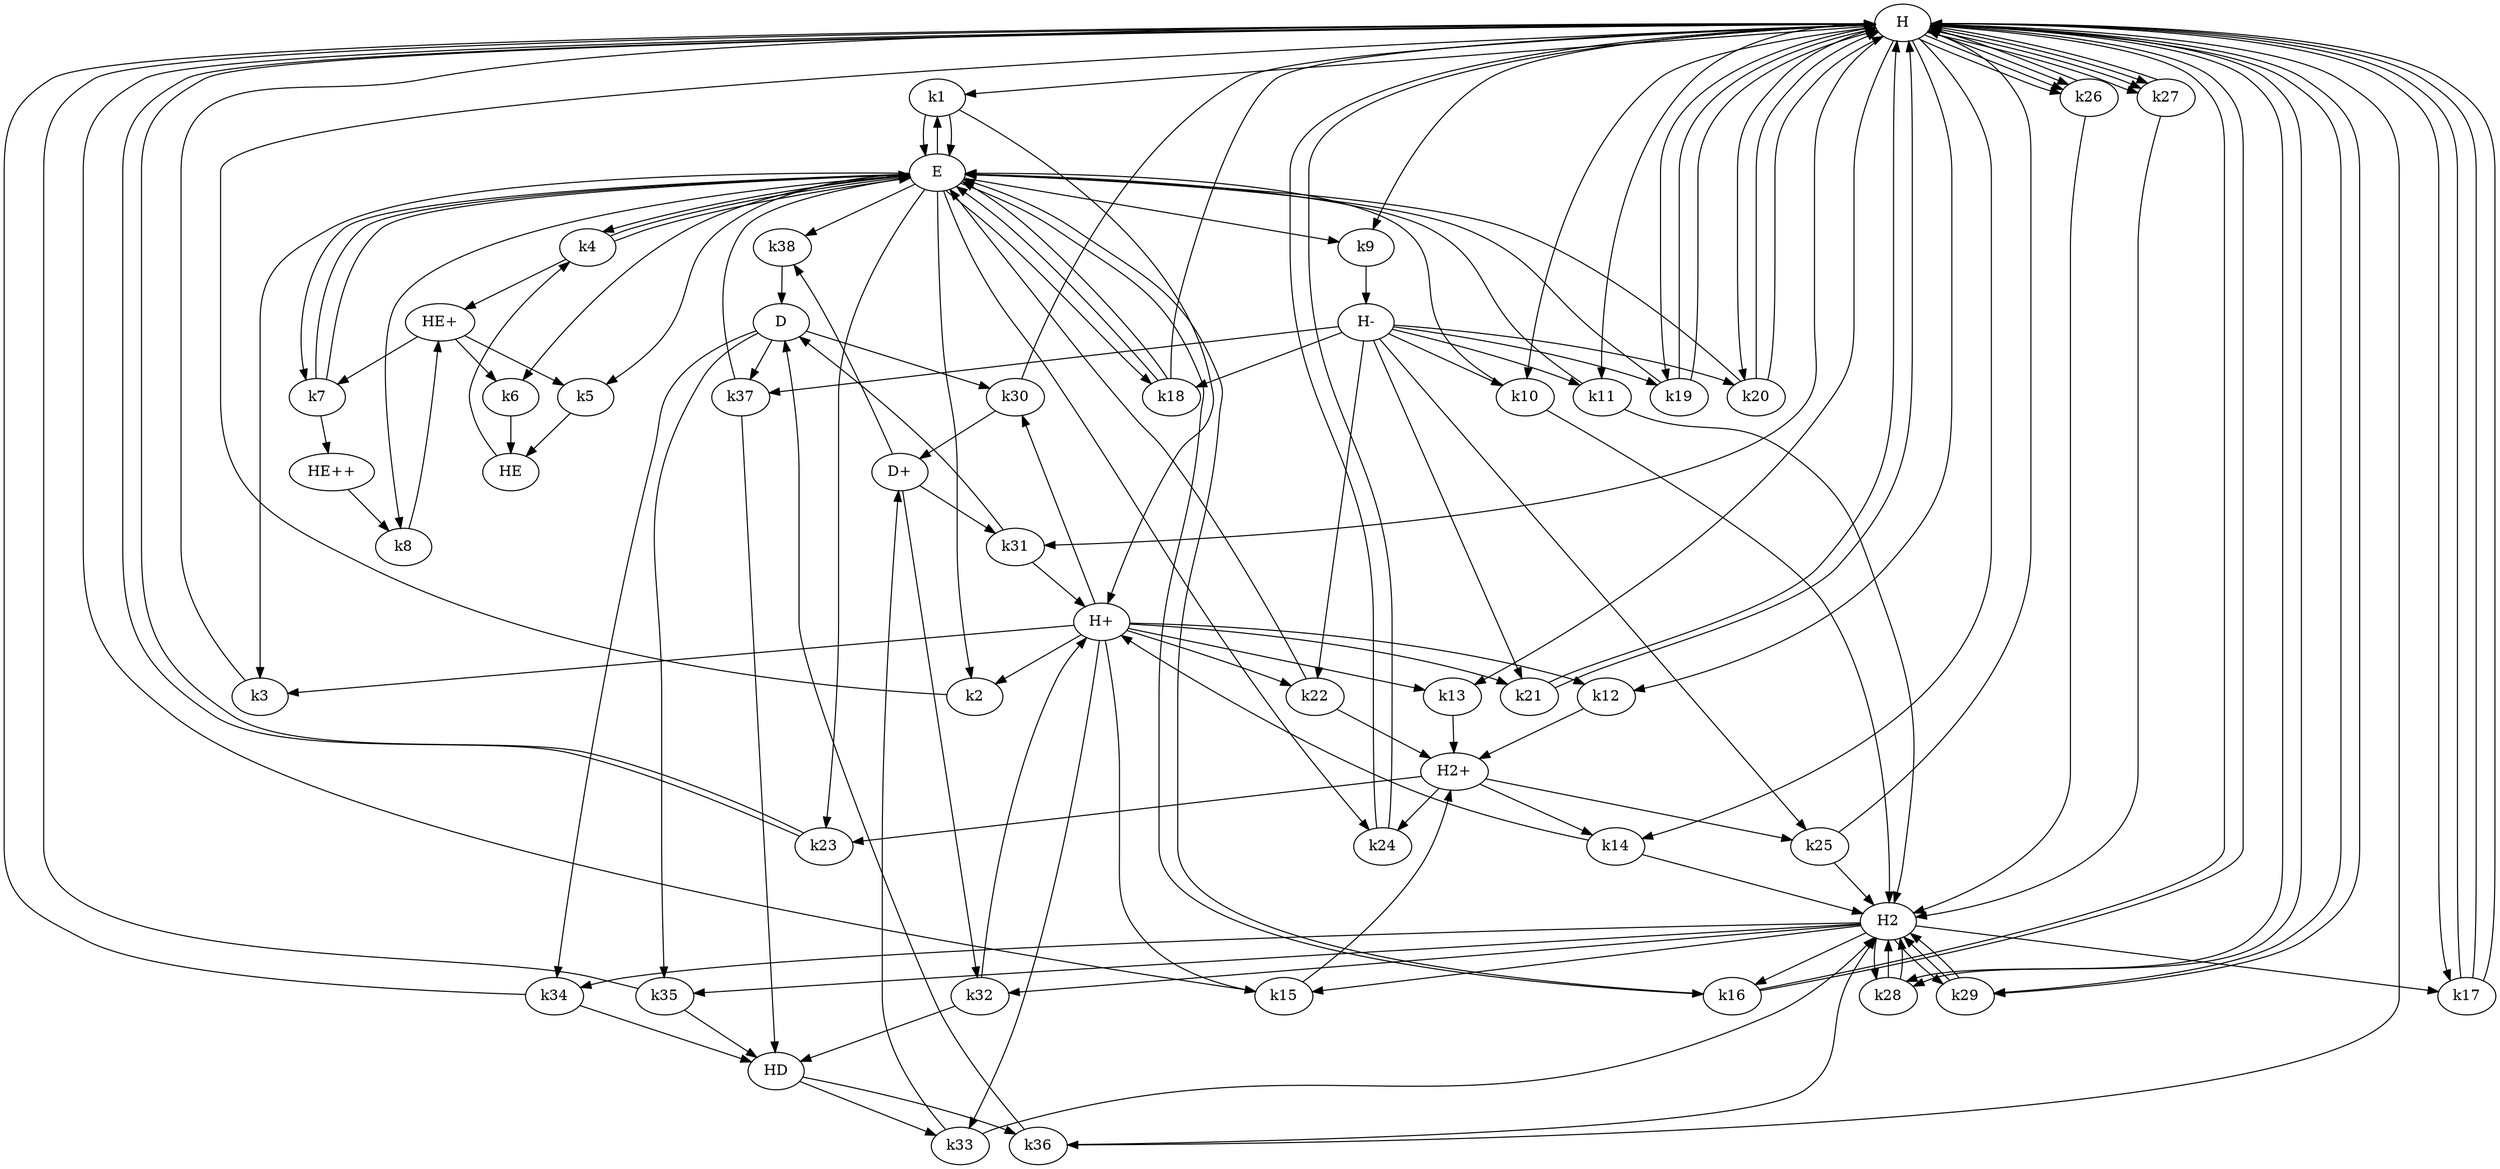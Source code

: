 digraph{
"H" -> k1
"E" -> k1
k1 -> "H+";
k1 -> "E";
k1 -> "E";
"H+" -> k2
"E" -> k2
k2 -> "H";
"H+" -> k3
"E" -> k3
k3 -> "H";
"HE" -> k4
"E" -> k4
k4 -> "HE+";
k4 -> "E";
k4 -> "E";
"HE+" -> k5
"E" -> k5
k5 -> "HE";
"HE+" -> k6
"E" -> k6
k6 -> "HE";
"HE+" -> k7
"E" -> k7
k7 -> "HE++";
k7 -> "E";
k7 -> "E";
"HE++" -> k8
"E" -> k8
k8 -> "HE+";
"H" -> k9
"E" -> k9
k9 -> "H-";
"H-" -> k10
"H" -> k10
k10 -> "H2";
k10 -> "E";
"H-" -> k11
"H" -> k11
k11 -> "H2";
k11 -> "E";
"H" -> k12
"H+" -> k12
k12 -> "H2+";
"H" -> k13
"H+" -> k13
k13 -> "H2+";
"H2+" -> k14
"H" -> k14
k14 -> "H2";
k14 -> "H+";
"H2" -> k15
"H+" -> k15
k15 -> "H2+";
k15 -> "H";
"H2" -> k16
"E" -> k16
k16 -> "H";
k16 -> "H";
k16 -> "E";
"H2" -> k17
"H" -> k17
k17 -> "H";
k17 -> "H";
k17 -> "H";
"H-" -> k18
"E" -> k18
k18 -> "H";
k18 -> "E";
k18 -> "E";
"H-" -> k19
"H" -> k19
k19 -> "H";
k19 -> "H";
k19 -> "E";
"H-" -> k20
"H" -> k20
k20 -> "H";
k20 -> "H";
k20 -> "E";
"H-" -> k21
"H+" -> k21
k21 -> "H";
k21 -> "H";
"H-" -> k22
"H+" -> k22
k22 -> "H2+";
k22 -> "E";
"H2+" -> k23
"E" -> k23
k23 -> "H";
k23 -> "H";
"H2+" -> k24
"E" -> k24
k24 -> "H";
k24 -> "H";
"H2+" -> k25
"H-" -> k25
k25 -> "H";
k25 -> "H2";
"H" -> k26
"H" -> k26
"H" -> k26
k26 -> "H2";
k26 -> "H";
"H" -> k27
"H" -> k27
"H" -> k27
k27 -> "H2";
k27 -> "H";
"H2" -> k28
"H" -> k28
"H" -> k28
k28 -> "H2";
k28 -> "H2";
"H2" -> k29
"H" -> k29
"H" -> k29
k29 -> "H2";
k29 -> "H2";
"H+" -> k30
"D" -> k30
k30 -> "H";
k30 -> "D+";
"H" -> k31
"D+" -> k31
k31 -> "H+";
k31 -> "D";
"H2" -> k32
"D+" -> k32
k32 -> "HD";
k32 -> "H+";
"HD" -> k33
"H+" -> k33
k33 -> "H2";
k33 -> "D+";
"H2" -> k34
"D" -> k34
k34 -> "HD";
k34 -> "H";
"H2" -> k35
"D" -> k35
k35 -> "HD";
k35 -> "H";
"HD" -> k36
"H" -> k36
k36 -> "H2";
k36 -> "D";
"D" -> k37
"H-" -> k37
k37 -> "HD";
k37 -> "E";
"D+" -> k38
"E" -> k38
k38 -> "D";
}
